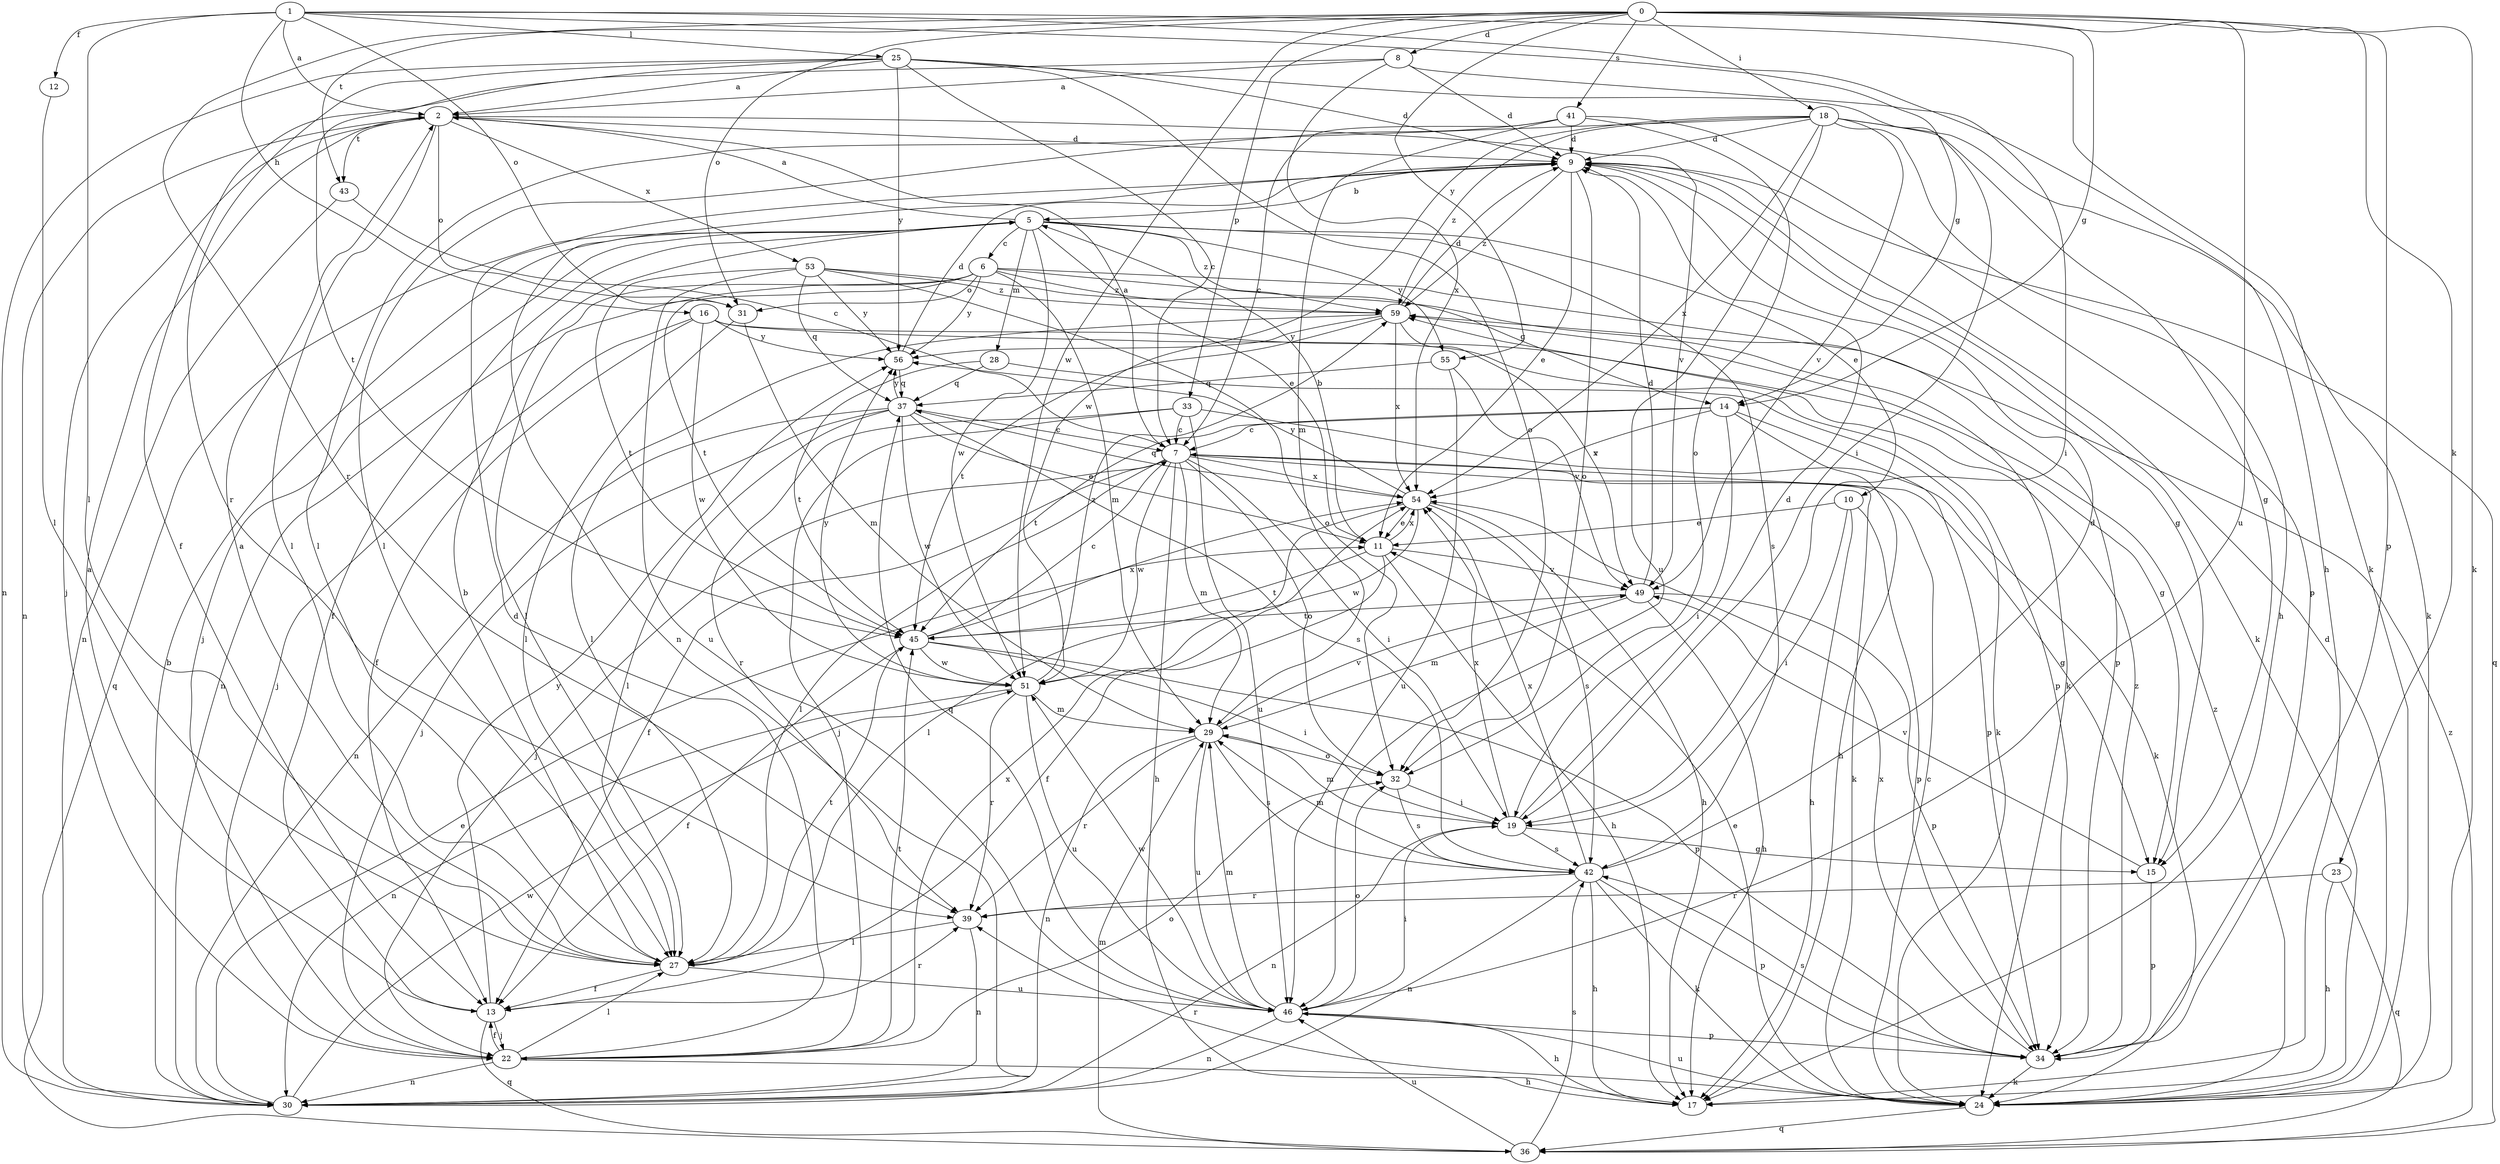 strict digraph  {
0;
1;
2;
5;
6;
7;
8;
9;
10;
11;
12;
13;
14;
15;
16;
17;
18;
19;
22;
23;
24;
25;
27;
28;
29;
30;
31;
32;
33;
34;
36;
37;
39;
41;
42;
43;
45;
46;
49;
51;
53;
54;
55;
56;
59;
0 -> 8  [label=d];
0 -> 14  [label=g];
0 -> 18  [label=i];
0 -> 23  [label=k];
0 -> 24  [label=k];
0 -> 31  [label=o];
0 -> 33  [label=p];
0 -> 34  [label=p];
0 -> 39  [label=r];
0 -> 41  [label=s];
0 -> 43  [label=t];
0 -> 46  [label=u];
0 -> 51  [label=w];
0 -> 55  [label=y];
1 -> 2  [label=a];
1 -> 12  [label=f];
1 -> 14  [label=g];
1 -> 16  [label=h];
1 -> 17  [label=h];
1 -> 24  [label=k];
1 -> 25  [label=l];
1 -> 27  [label=l];
1 -> 31  [label=o];
2 -> 9  [label=d];
2 -> 22  [label=j];
2 -> 27  [label=l];
2 -> 30  [label=n];
2 -> 31  [label=o];
2 -> 43  [label=t];
2 -> 49  [label=v];
2 -> 53  [label=x];
5 -> 2  [label=a];
5 -> 6  [label=c];
5 -> 10  [label=e];
5 -> 11  [label=e];
5 -> 13  [label=f];
5 -> 22  [label=j];
5 -> 28  [label=m];
5 -> 36  [label=q];
5 -> 42  [label=s];
5 -> 51  [label=w];
5 -> 55  [label=y];
5 -> 59  [label=z];
6 -> 14  [label=g];
6 -> 27  [label=l];
6 -> 29  [label=m];
6 -> 30  [label=n];
6 -> 31  [label=o];
6 -> 34  [label=p];
6 -> 45  [label=t];
6 -> 56  [label=y];
6 -> 59  [label=z];
7 -> 2  [label=a];
7 -> 13  [label=f];
7 -> 15  [label=g];
7 -> 17  [label=h];
7 -> 19  [label=i];
7 -> 22  [label=j];
7 -> 24  [label=k];
7 -> 27  [label=l];
7 -> 29  [label=m];
7 -> 32  [label=o];
7 -> 51  [label=w];
7 -> 54  [label=x];
8 -> 2  [label=a];
8 -> 9  [label=d];
8 -> 13  [label=f];
8 -> 19  [label=i];
8 -> 54  [label=x];
9 -> 5  [label=b];
9 -> 11  [label=e];
9 -> 15  [label=g];
9 -> 24  [label=k];
9 -> 30  [label=n];
9 -> 32  [label=o];
9 -> 36  [label=q];
9 -> 59  [label=z];
10 -> 11  [label=e];
10 -> 17  [label=h];
10 -> 19  [label=i];
10 -> 34  [label=p];
11 -> 5  [label=b];
11 -> 13  [label=f];
11 -> 17  [label=h];
11 -> 45  [label=t];
11 -> 49  [label=v];
11 -> 54  [label=x];
12 -> 27  [label=l];
13 -> 2  [label=a];
13 -> 22  [label=j];
13 -> 36  [label=q];
13 -> 39  [label=r];
13 -> 56  [label=y];
14 -> 7  [label=c];
14 -> 17  [label=h];
14 -> 19  [label=i];
14 -> 34  [label=p];
14 -> 45  [label=t];
14 -> 54  [label=x];
15 -> 34  [label=p];
15 -> 49  [label=v];
16 -> 13  [label=f];
16 -> 15  [label=g];
16 -> 22  [label=j];
16 -> 34  [label=p];
16 -> 51  [label=w];
16 -> 56  [label=y];
18 -> 9  [label=d];
18 -> 15  [label=g];
18 -> 17  [label=h];
18 -> 24  [label=k];
18 -> 27  [label=l];
18 -> 46  [label=u];
18 -> 49  [label=v];
18 -> 51  [label=w];
18 -> 54  [label=x];
18 -> 59  [label=z];
19 -> 9  [label=d];
19 -> 15  [label=g];
19 -> 29  [label=m];
19 -> 30  [label=n];
19 -> 42  [label=s];
19 -> 54  [label=x];
22 -> 9  [label=d];
22 -> 13  [label=f];
22 -> 17  [label=h];
22 -> 27  [label=l];
22 -> 30  [label=n];
22 -> 32  [label=o];
22 -> 45  [label=t];
22 -> 54  [label=x];
23 -> 17  [label=h];
23 -> 36  [label=q];
23 -> 39  [label=r];
24 -> 7  [label=c];
24 -> 9  [label=d];
24 -> 11  [label=e];
24 -> 36  [label=q];
24 -> 39  [label=r];
24 -> 46  [label=u];
24 -> 59  [label=z];
25 -> 2  [label=a];
25 -> 7  [label=c];
25 -> 9  [label=d];
25 -> 19  [label=i];
25 -> 30  [label=n];
25 -> 32  [label=o];
25 -> 39  [label=r];
25 -> 45  [label=t];
25 -> 56  [label=y];
27 -> 2  [label=a];
27 -> 5  [label=b];
27 -> 13  [label=f];
27 -> 45  [label=t];
27 -> 46  [label=u];
28 -> 24  [label=k];
28 -> 37  [label=q];
28 -> 45  [label=t];
29 -> 30  [label=n];
29 -> 32  [label=o];
29 -> 39  [label=r];
29 -> 42  [label=s];
29 -> 46  [label=u];
29 -> 49  [label=v];
30 -> 5  [label=b];
30 -> 11  [label=e];
30 -> 51  [label=w];
31 -> 27  [label=l];
31 -> 29  [label=m];
32 -> 19  [label=i];
32 -> 42  [label=s];
33 -> 7  [label=c];
33 -> 22  [label=j];
33 -> 24  [label=k];
33 -> 39  [label=r];
33 -> 46  [label=u];
34 -> 24  [label=k];
34 -> 42  [label=s];
34 -> 54  [label=x];
34 -> 59  [label=z];
36 -> 29  [label=m];
36 -> 42  [label=s];
36 -> 46  [label=u];
36 -> 59  [label=z];
37 -> 7  [label=c];
37 -> 11  [label=e];
37 -> 22  [label=j];
37 -> 27  [label=l];
37 -> 30  [label=n];
37 -> 42  [label=s];
37 -> 51  [label=w];
37 -> 56  [label=y];
39 -> 27  [label=l];
39 -> 30  [label=n];
41 -> 7  [label=c];
41 -> 9  [label=d];
41 -> 27  [label=l];
41 -> 29  [label=m];
41 -> 32  [label=o];
41 -> 34  [label=p];
42 -> 9  [label=d];
42 -> 17  [label=h];
42 -> 24  [label=k];
42 -> 29  [label=m];
42 -> 30  [label=n];
42 -> 34  [label=p];
42 -> 39  [label=r];
42 -> 54  [label=x];
43 -> 7  [label=c];
43 -> 30  [label=n];
45 -> 7  [label=c];
45 -> 13  [label=f];
45 -> 19  [label=i];
45 -> 34  [label=p];
45 -> 51  [label=w];
45 -> 54  [label=x];
46 -> 17  [label=h];
46 -> 19  [label=i];
46 -> 29  [label=m];
46 -> 30  [label=n];
46 -> 32  [label=o];
46 -> 34  [label=p];
46 -> 37  [label=q];
46 -> 51  [label=w];
49 -> 9  [label=d];
49 -> 17  [label=h];
49 -> 29  [label=m];
49 -> 34  [label=p];
49 -> 45  [label=t];
51 -> 29  [label=m];
51 -> 30  [label=n];
51 -> 39  [label=r];
51 -> 46  [label=u];
51 -> 56  [label=y];
51 -> 59  [label=z];
53 -> 24  [label=k];
53 -> 32  [label=o];
53 -> 37  [label=q];
53 -> 45  [label=t];
53 -> 46  [label=u];
53 -> 56  [label=y];
53 -> 59  [label=z];
54 -> 11  [label=e];
54 -> 17  [label=h];
54 -> 27  [label=l];
54 -> 37  [label=q];
54 -> 42  [label=s];
54 -> 51  [label=w];
54 -> 56  [label=y];
55 -> 37  [label=q];
55 -> 46  [label=u];
55 -> 49  [label=v];
56 -> 9  [label=d];
56 -> 37  [label=q];
59 -> 9  [label=d];
59 -> 27  [label=l];
59 -> 45  [label=t];
59 -> 49  [label=v];
59 -> 54  [label=x];
59 -> 56  [label=y];
}

